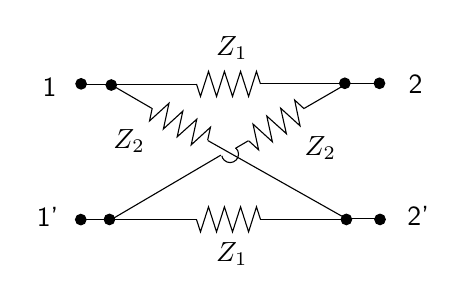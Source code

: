 \begin{tikzpicture}[y=-1cm]
\sf
\path (2.678,7.878) node[text=black,anchor=base] {$Z_1$};
\path (1.696,6.44) node[text=black,anchor=base east] {$Z_2$};
\path (3.48,6.527) node[text=black,anchor=base west] {$Z_2$};
\draw[black] (2.233,7.34) -- (0.824,7.34);
\draw[black] (2.229,7.34) -- (2.28,7.498) -- (2.382,7.18) -- (2.484,7.498) -- (2.584,7.18) -- (2.687,7.498) -- (2.789,7.18) -- (2.891,7.498) -- (2.991,7.18) -- (3.042,7.34);
\path (2.678,5.262) node[text=black,anchor=base] {$Z_1$};
\draw[black] (4.12,7.333) -- (4.513,7.333);
\draw[black] (4.12,5.613) -- (4.513,5.613);
\draw[black] (1.662,5.929) -- (1.133,5.622);
\draw[black] (4.156,7.344) -- (2.373,6.338);
\draw[black] (1.667,5.927) -- (1.633,6.089) -- (1.88,5.864) -- (1.809,6.191) -- (2.056,5.964) -- (1.984,6.291) -- (2.233,6.067) -- (2.162,6.393) -- (2.407,6.169) -- (2.371,6.333);
\draw[black] (4.12,7.344) -- (3.036,7.344);
\draw[black] (2.656,6.511) +(-47:0.107) arc (-47:169:0.107);
\draw[black] (2.722,6.438) -- (2.889,6.34);
\draw[black] (3.598,5.936) -- (3.476,5.824) -- (3.544,6.151) -- (3.298,5.927) -- (3.371,6.251) -- (3.122,6.027) -- (3.193,6.353) -- (2.947,6.129) -- (3.018,6.456) -- (2.893,6.342);
\draw[black] (1.122,7.356) -- (2.538,6.524);
\draw[black] (3.598,5.929) -- (4.129,5.622);
\draw[black] (2.233,5.624) -- (0.824,5.624);
\path (4.784,7.416) node[text=black,anchor=base west] {2'};
\path (4.798,5.74) node[text=black,anchor=base west] {2};
\path (0.6,7.433) node[text=black,anchor=base east] {1'};
\path (0.576,5.778) node[text=black,anchor=base east] {1};
\draw[black] (3.036,5.616) -- (4.138,5.616);
\draw[black] (2.229,5.62) -- (2.28,5.778) -- (2.382,5.46) -- (2.484,5.778) -- (2.584,5.46) -- (2.687,5.778) -- (2.789,5.46) -- (2.891,5.778) -- (2.991,5.46) -- (3.042,5.62);
\filldraw[black] (4.553,5.611) ellipse (0.067cm and 0.067cm);
\filldraw[black] (4.56,7.34) ellipse (0.067cm and 0.067cm);
\filldraw[black] (4.133,7.34) ellipse (0.067cm and 0.067cm);
\filldraw[black] (0.76,7.342) ellipse (0.067cm and 0.067cm);
\filldraw[black] (1.147,5.633) ellipse (0.067cm and 0.067cm);
\filldraw[black] (1.124,7.34) ellipse (0.067cm and 0.067cm);
\filldraw[black] (4.113,5.611) ellipse (0.067cm and 0.067cm);
\filldraw[black] (0.764,5.618) ellipse (0.067cm and 0.067cm);

\end{tikzpicture}%

%% Configure (x)emacs for this file ...
%% Local Variables:
%% mode: latex
%% End: